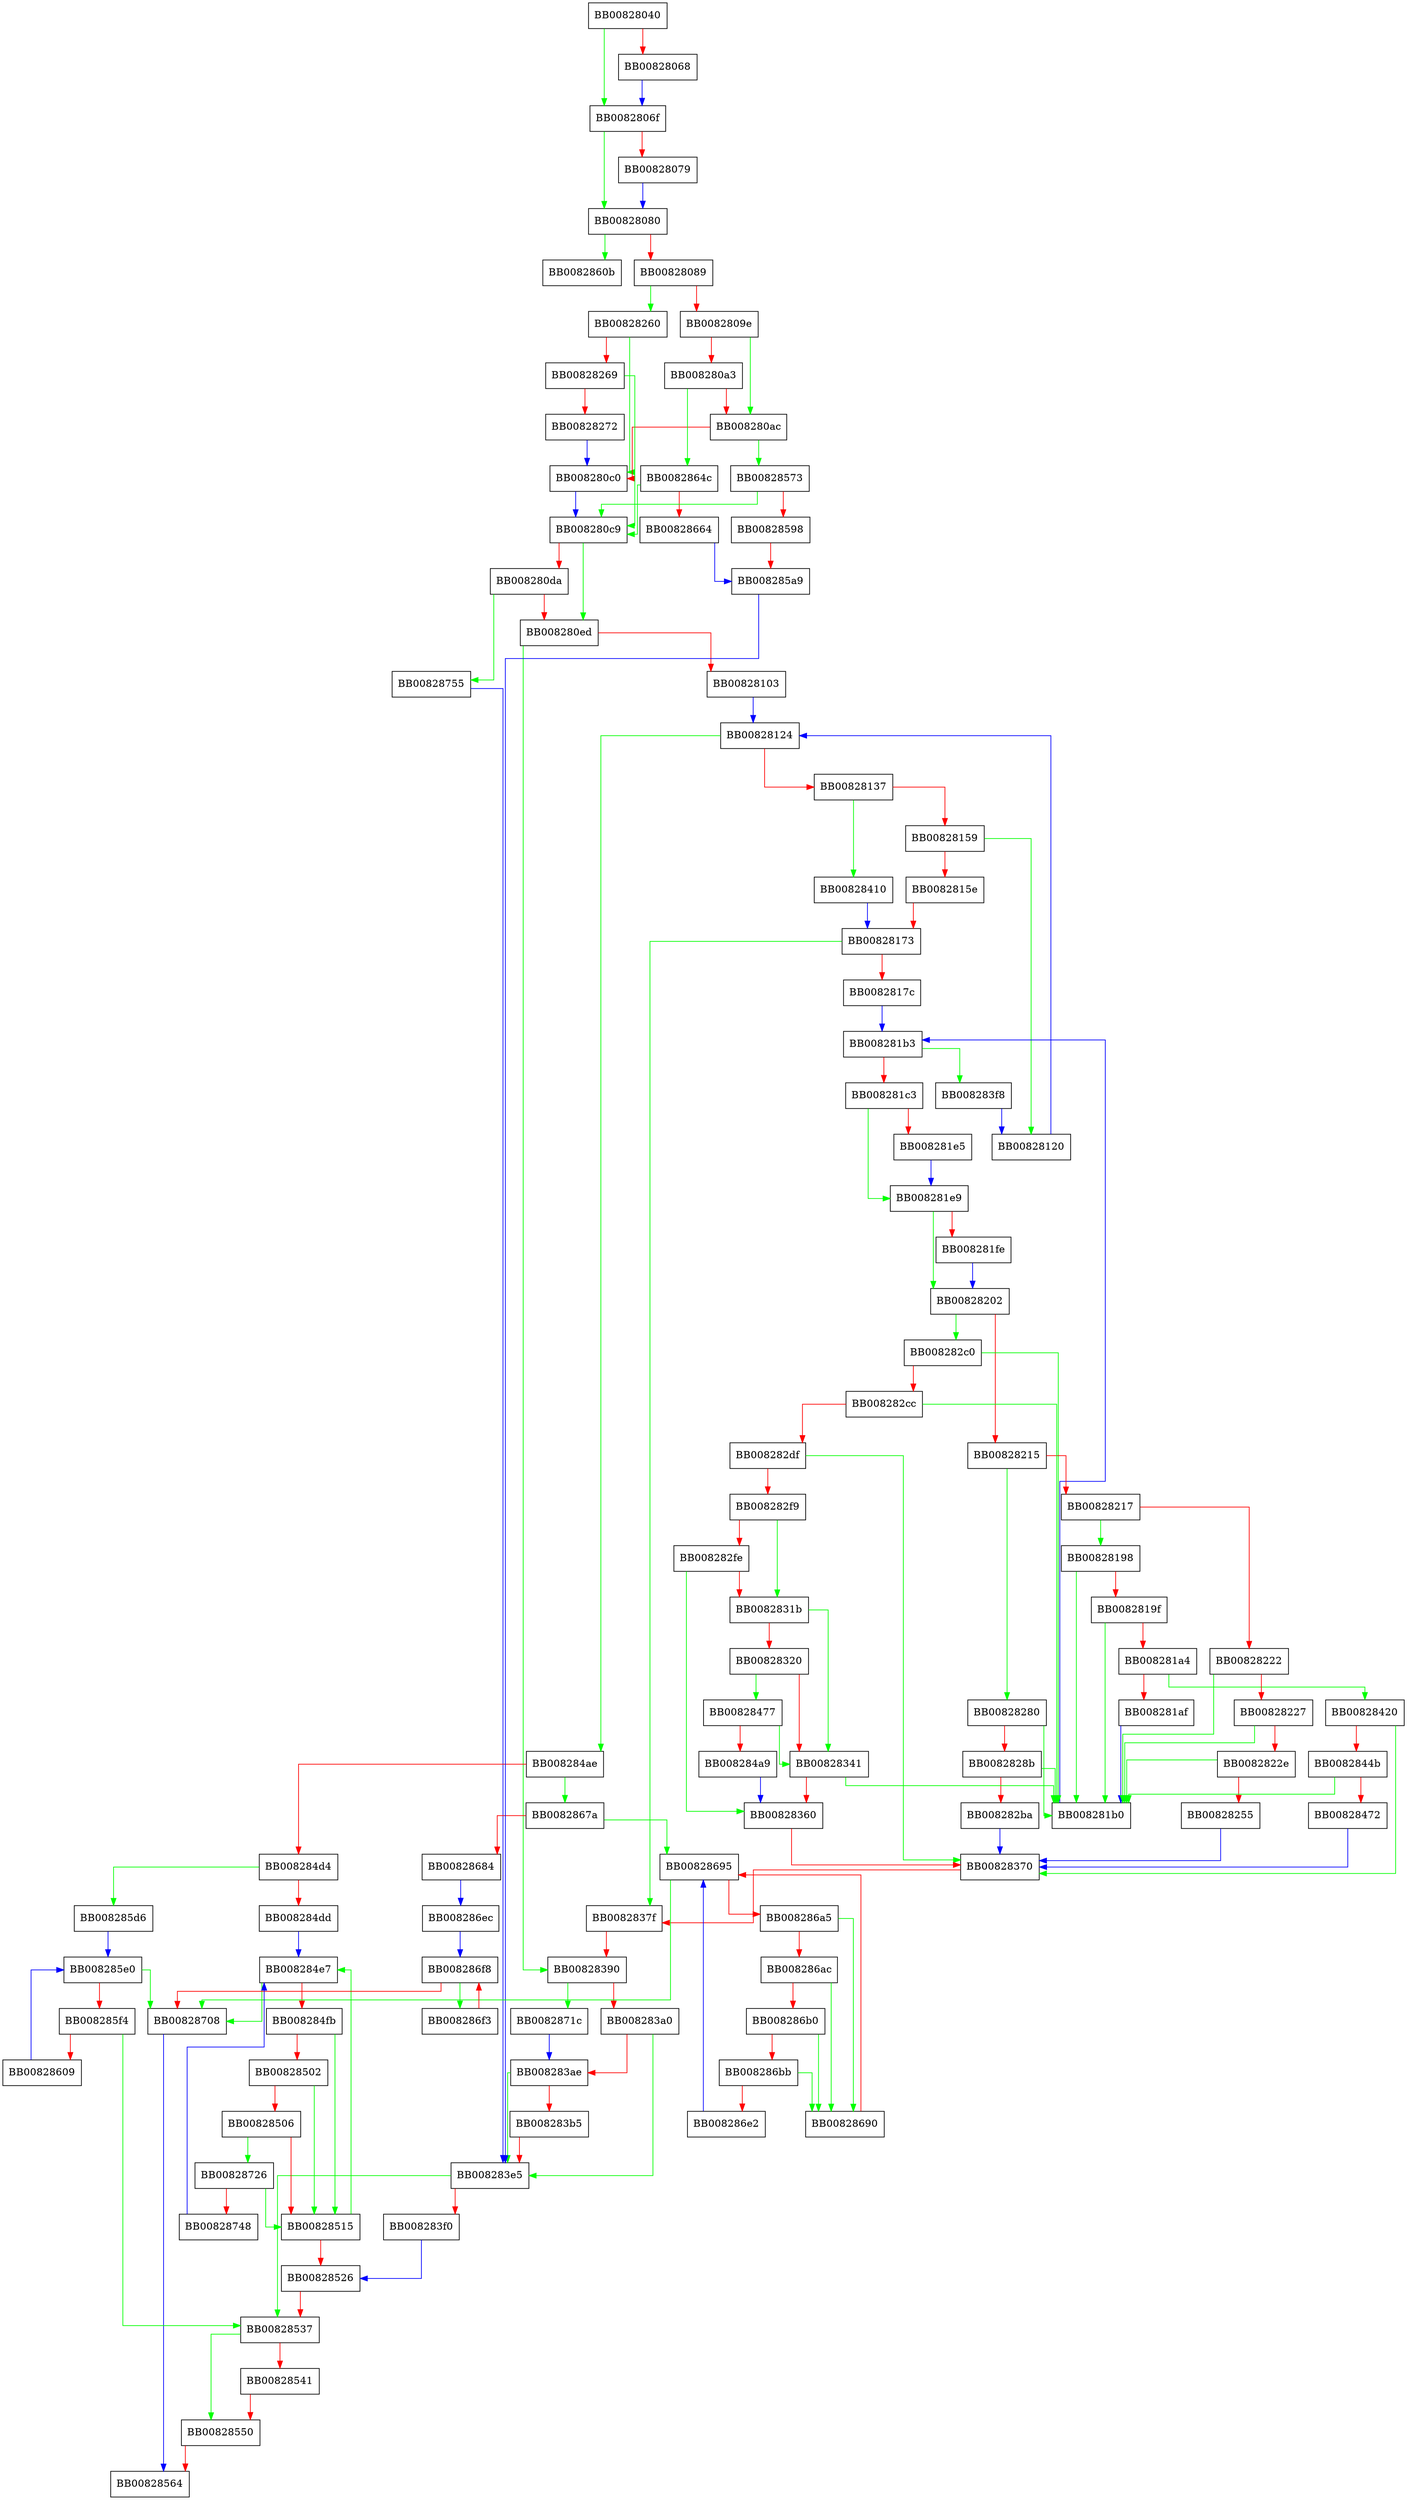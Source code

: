 digraph PKCS12_parse {
  node [shape="box"];
  graph [splines=ortho];
  BB00828040 -> BB0082806f [color="green"];
  BB00828040 -> BB00828068 [color="red"];
  BB00828068 -> BB0082806f [color="blue"];
  BB0082806f -> BB00828080 [color="green"];
  BB0082806f -> BB00828079 [color="red"];
  BB00828079 -> BB00828080 [color="blue"];
  BB00828080 -> BB0082860b [color="green"];
  BB00828080 -> BB00828089 [color="red"];
  BB00828089 -> BB00828260 [color="green"];
  BB00828089 -> BB0082809e [color="red"];
  BB0082809e -> BB008280ac [color="green"];
  BB0082809e -> BB008280a3 [color="red"];
  BB008280a3 -> BB0082864c [color="green"];
  BB008280a3 -> BB008280ac [color="red"];
  BB008280ac -> BB00828573 [color="green"];
  BB008280ac -> BB008280c0 [color="red"];
  BB008280c0 -> BB008280c9 [color="blue"];
  BB008280c9 -> BB008280ed [color="green"];
  BB008280c9 -> BB008280da [color="red"];
  BB008280da -> BB00828755 [color="green"];
  BB008280da -> BB008280ed [color="red"];
  BB008280ed -> BB00828390 [color="green"];
  BB008280ed -> BB00828103 [color="red"];
  BB00828103 -> BB00828124 [color="blue"];
  BB00828120 -> BB00828124 [color="blue"];
  BB00828124 -> BB008284ae [color="green"];
  BB00828124 -> BB00828137 [color="red"];
  BB00828137 -> BB00828410 [color="green"];
  BB00828137 -> BB00828159 [color="red"];
  BB00828159 -> BB00828120 [color="green"];
  BB00828159 -> BB0082815e [color="red"];
  BB0082815e -> BB00828173 [color="red"];
  BB00828173 -> BB0082837f [color="green"];
  BB00828173 -> BB0082817c [color="red"];
  BB0082817c -> BB008281b3 [color="blue"];
  BB00828198 -> BB008281b0 [color="green"];
  BB00828198 -> BB0082819f [color="red"];
  BB0082819f -> BB008281b0 [color="green"];
  BB0082819f -> BB008281a4 [color="red"];
  BB008281a4 -> BB00828420 [color="green"];
  BB008281a4 -> BB008281af [color="red"];
  BB008281af -> BB008281b0 [color="blue"];
  BB008281b0 -> BB008281b3 [color="blue"];
  BB008281b3 -> BB008283f8 [color="green"];
  BB008281b3 -> BB008281c3 [color="red"];
  BB008281c3 -> BB008281e9 [color="green"];
  BB008281c3 -> BB008281e5 [color="red"];
  BB008281e5 -> BB008281e9 [color="blue"];
  BB008281e9 -> BB00828202 [color="green"];
  BB008281e9 -> BB008281fe [color="red"];
  BB008281fe -> BB00828202 [color="blue"];
  BB00828202 -> BB008282c0 [color="green"];
  BB00828202 -> BB00828215 [color="red"];
  BB00828215 -> BB00828280 [color="green"];
  BB00828215 -> BB00828217 [color="red"];
  BB00828217 -> BB00828198 [color="green"];
  BB00828217 -> BB00828222 [color="red"];
  BB00828222 -> BB008281b0 [color="green"];
  BB00828222 -> BB00828227 [color="red"];
  BB00828227 -> BB008281b0 [color="green"];
  BB00828227 -> BB0082822e [color="red"];
  BB0082822e -> BB008281b0 [color="green"];
  BB0082822e -> BB00828255 [color="red"];
  BB00828255 -> BB00828370 [color="blue"];
  BB00828260 -> BB008280c0 [color="green"];
  BB00828260 -> BB00828269 [color="red"];
  BB00828269 -> BB008280c9 [color="green"];
  BB00828269 -> BB00828272 [color="red"];
  BB00828272 -> BB008280c0 [color="blue"];
  BB00828280 -> BB008281b0 [color="green"];
  BB00828280 -> BB0082828b [color="red"];
  BB0082828b -> BB008281b0 [color="green"];
  BB0082828b -> BB008282ba [color="red"];
  BB008282ba -> BB00828370 [color="blue"];
  BB008282c0 -> BB008281b0 [color="green"];
  BB008282c0 -> BB008282cc [color="red"];
  BB008282cc -> BB008281b0 [color="green"];
  BB008282cc -> BB008282df [color="red"];
  BB008282df -> BB00828370 [color="green"];
  BB008282df -> BB008282f9 [color="red"];
  BB008282f9 -> BB0082831b [color="green"];
  BB008282f9 -> BB008282fe [color="red"];
  BB008282fe -> BB00828360 [color="green"];
  BB008282fe -> BB0082831b [color="red"];
  BB0082831b -> BB00828341 [color="green"];
  BB0082831b -> BB00828320 [color="red"];
  BB00828320 -> BB00828477 [color="green"];
  BB00828320 -> BB00828341 [color="red"];
  BB00828341 -> BB008281b0 [color="green"];
  BB00828341 -> BB00828360 [color="red"];
  BB00828360 -> BB00828370 [color="red"];
  BB00828370 -> BB0082837f [color="red"];
  BB0082837f -> BB00828390 [color="red"];
  BB00828390 -> BB0082871c [color="green"];
  BB00828390 -> BB008283a0 [color="red"];
  BB008283a0 -> BB008283e5 [color="green"];
  BB008283a0 -> BB008283ae [color="red"];
  BB008283ae -> BB008283e5 [color="green"];
  BB008283ae -> BB008283b5 [color="red"];
  BB008283b5 -> BB008283e5 [color="red"];
  BB008283e5 -> BB00828537 [color="green"];
  BB008283e5 -> BB008283f0 [color="red"];
  BB008283f0 -> BB00828526 [color="blue"];
  BB008283f8 -> BB00828120 [color="blue"];
  BB00828410 -> BB00828173 [color="blue"];
  BB00828420 -> BB00828370 [color="green"];
  BB00828420 -> BB0082844b [color="red"];
  BB0082844b -> BB008281b0 [color="green"];
  BB0082844b -> BB00828472 [color="red"];
  BB00828472 -> BB00828370 [color="blue"];
  BB00828477 -> BB00828341 [color="green"];
  BB00828477 -> BB008284a9 [color="red"];
  BB008284a9 -> BB00828360 [color="blue"];
  BB008284ae -> BB0082867a [color="green"];
  BB008284ae -> BB008284d4 [color="red"];
  BB008284d4 -> BB008285d6 [color="green"];
  BB008284d4 -> BB008284dd [color="red"];
  BB008284dd -> BB008284e7 [color="blue"];
  BB008284e7 -> BB00828708 [color="green"];
  BB008284e7 -> BB008284fb [color="red"];
  BB008284fb -> BB00828515 [color="green"];
  BB008284fb -> BB00828502 [color="red"];
  BB00828502 -> BB00828515 [color="green"];
  BB00828502 -> BB00828506 [color="red"];
  BB00828506 -> BB00828726 [color="green"];
  BB00828506 -> BB00828515 [color="red"];
  BB00828515 -> BB008284e7 [color="green"];
  BB00828515 -> BB00828526 [color="red"];
  BB00828526 -> BB00828537 [color="red"];
  BB00828537 -> BB00828550 [color="green"];
  BB00828537 -> BB00828541 [color="red"];
  BB00828541 -> BB00828550 [color="red"];
  BB00828550 -> BB00828564 [color="red"];
  BB00828573 -> BB008280c9 [color="green"];
  BB00828573 -> BB00828598 [color="red"];
  BB00828598 -> BB008285a9 [color="red"];
  BB008285a9 -> BB008283e5 [color="blue"];
  BB008285d6 -> BB008285e0 [color="blue"];
  BB008285e0 -> BB00828708 [color="green"];
  BB008285e0 -> BB008285f4 [color="red"];
  BB008285f4 -> BB00828537 [color="green"];
  BB008285f4 -> BB00828609 [color="red"];
  BB00828609 -> BB008285e0 [color="blue"];
  BB0082864c -> BB008280c9 [color="green"];
  BB0082864c -> BB00828664 [color="red"];
  BB00828664 -> BB008285a9 [color="blue"];
  BB0082867a -> BB00828695 [color="green"];
  BB0082867a -> BB00828684 [color="red"];
  BB00828684 -> BB008286ec [color="blue"];
  BB00828690 -> BB00828695 [color="red"];
  BB00828695 -> BB00828708 [color="green"];
  BB00828695 -> BB008286a5 [color="red"];
  BB008286a5 -> BB00828690 [color="green"];
  BB008286a5 -> BB008286ac [color="red"];
  BB008286ac -> BB00828690 [color="green"];
  BB008286ac -> BB008286b0 [color="red"];
  BB008286b0 -> BB00828690 [color="green"];
  BB008286b0 -> BB008286bb [color="red"];
  BB008286bb -> BB00828690 [color="green"];
  BB008286bb -> BB008286e2 [color="red"];
  BB008286e2 -> BB00828695 [color="blue"];
  BB008286ec -> BB008286f8 [color="blue"];
  BB008286f3 -> BB008286f8 [color="red"];
  BB008286f8 -> BB008286f3 [color="green"];
  BB008286f8 -> BB00828708 [color="red"];
  BB00828708 -> BB00828564 [color="blue"];
  BB0082871c -> BB008283ae [color="blue"];
  BB00828726 -> BB00828515 [color="green"];
  BB00828726 -> BB00828748 [color="red"];
  BB00828748 -> BB008284e7 [color="blue"];
  BB00828755 -> BB008283e5 [color="blue"];
}